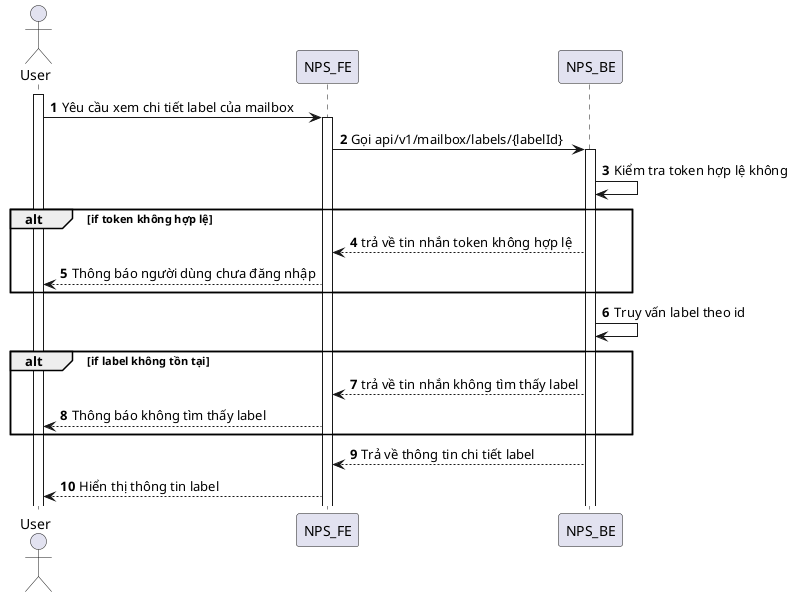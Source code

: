 @startuml
autonumber
actor User
activate User
User -> NPS_FE: Yêu cầu xem chi tiết label của mailbox
activate NPS_FE
NPS_FE -> NPS_BE: Gọi api/v1/mailbox/labels/{labelId}
activate NPS_BE
NPS_BE -> NPS_BE: Kiểm tra token hợp lệ không
alt if token không hợp lệ
NPS_BE --> NPS_FE: trả về tin nhắn token không hợp lệ
NPS_FE --> User: Thông báo người dùng chưa đăng nhập
end
NPS_BE -> NPS_BE: Truy vấn label theo id
alt if label không tồn tại
NPS_BE --> NPS_FE: trả về tin nhắn không tìm thấy label
NPS_FE --> User: Thông báo không tìm thấy label
end
NPS_BE --> NPS_FE: Trả về thông tin chi tiết label
NPS_FE --> User: Hiển thị thông tin label
@enduml